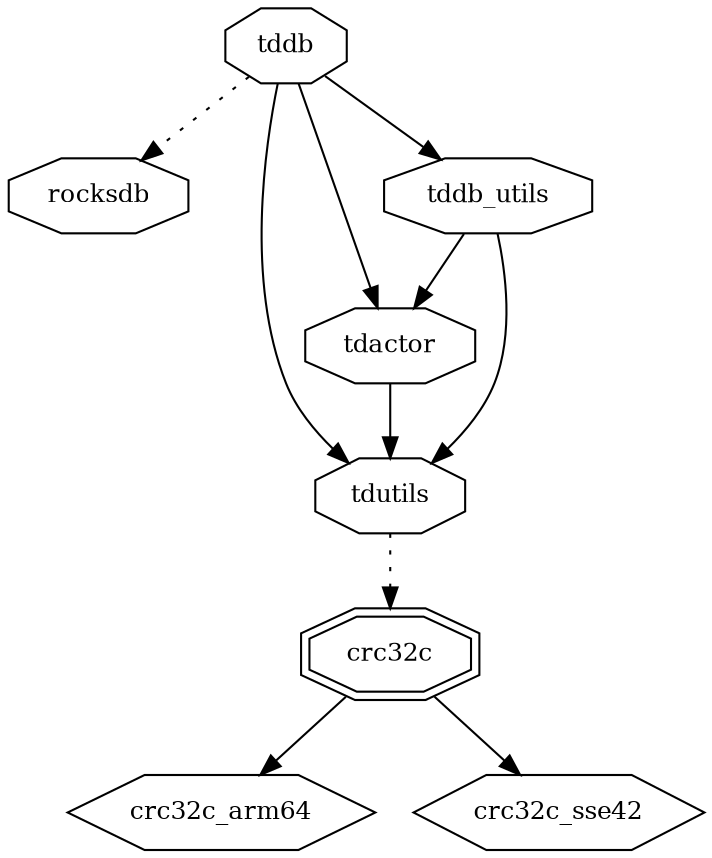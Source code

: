digraph "tddb" {
node [
  fontsize = "12"
];
    "node26" [ label = "tddb", shape = octagon ];
    "node27" [ label = "rocksdb", shape = octagon ];
    "node26" -> "node27" [ style = dotted ] // tddb -> rocksdb
    "node4" [ label = "tdactor", shape = octagon ];
    "node26" -> "node4"  // tddb -> tdactor
    "node5" [ label = "tdutils", shape = octagon ];
    "node4" -> "node5"  // tdactor -> tdutils
    "node6" [ label = "crc32c", shape = doubleoctagon ];
    "node5" -> "node6" [ style = dotted ] // tdutils -> crc32c
    "node7" [ label = "crc32c_arm64", shape = hexagon ];
    "node6" -> "node7"  // crc32c -> crc32c_arm64
    "node8" [ label = "crc32c_sse42", shape = hexagon ];
    "node6" -> "node8"  // crc32c -> crc32c_sse42
    "node14" [ label = "tddb_utils", shape = octagon ];
    "node26" -> "node14"  // tddb -> tddb_utils
    "node4" [ label = "tdactor", shape = octagon ];
    "node14" -> "node4"  // tddb_utils -> tdactor
    "node5" [ label = "tdutils", shape = octagon ];
    "node14" -> "node5"  // tddb_utils -> tdutils
    "node5" [ label = "tdutils", shape = octagon ];
    "node26" -> "node5"  // tddb -> tdutils
}
